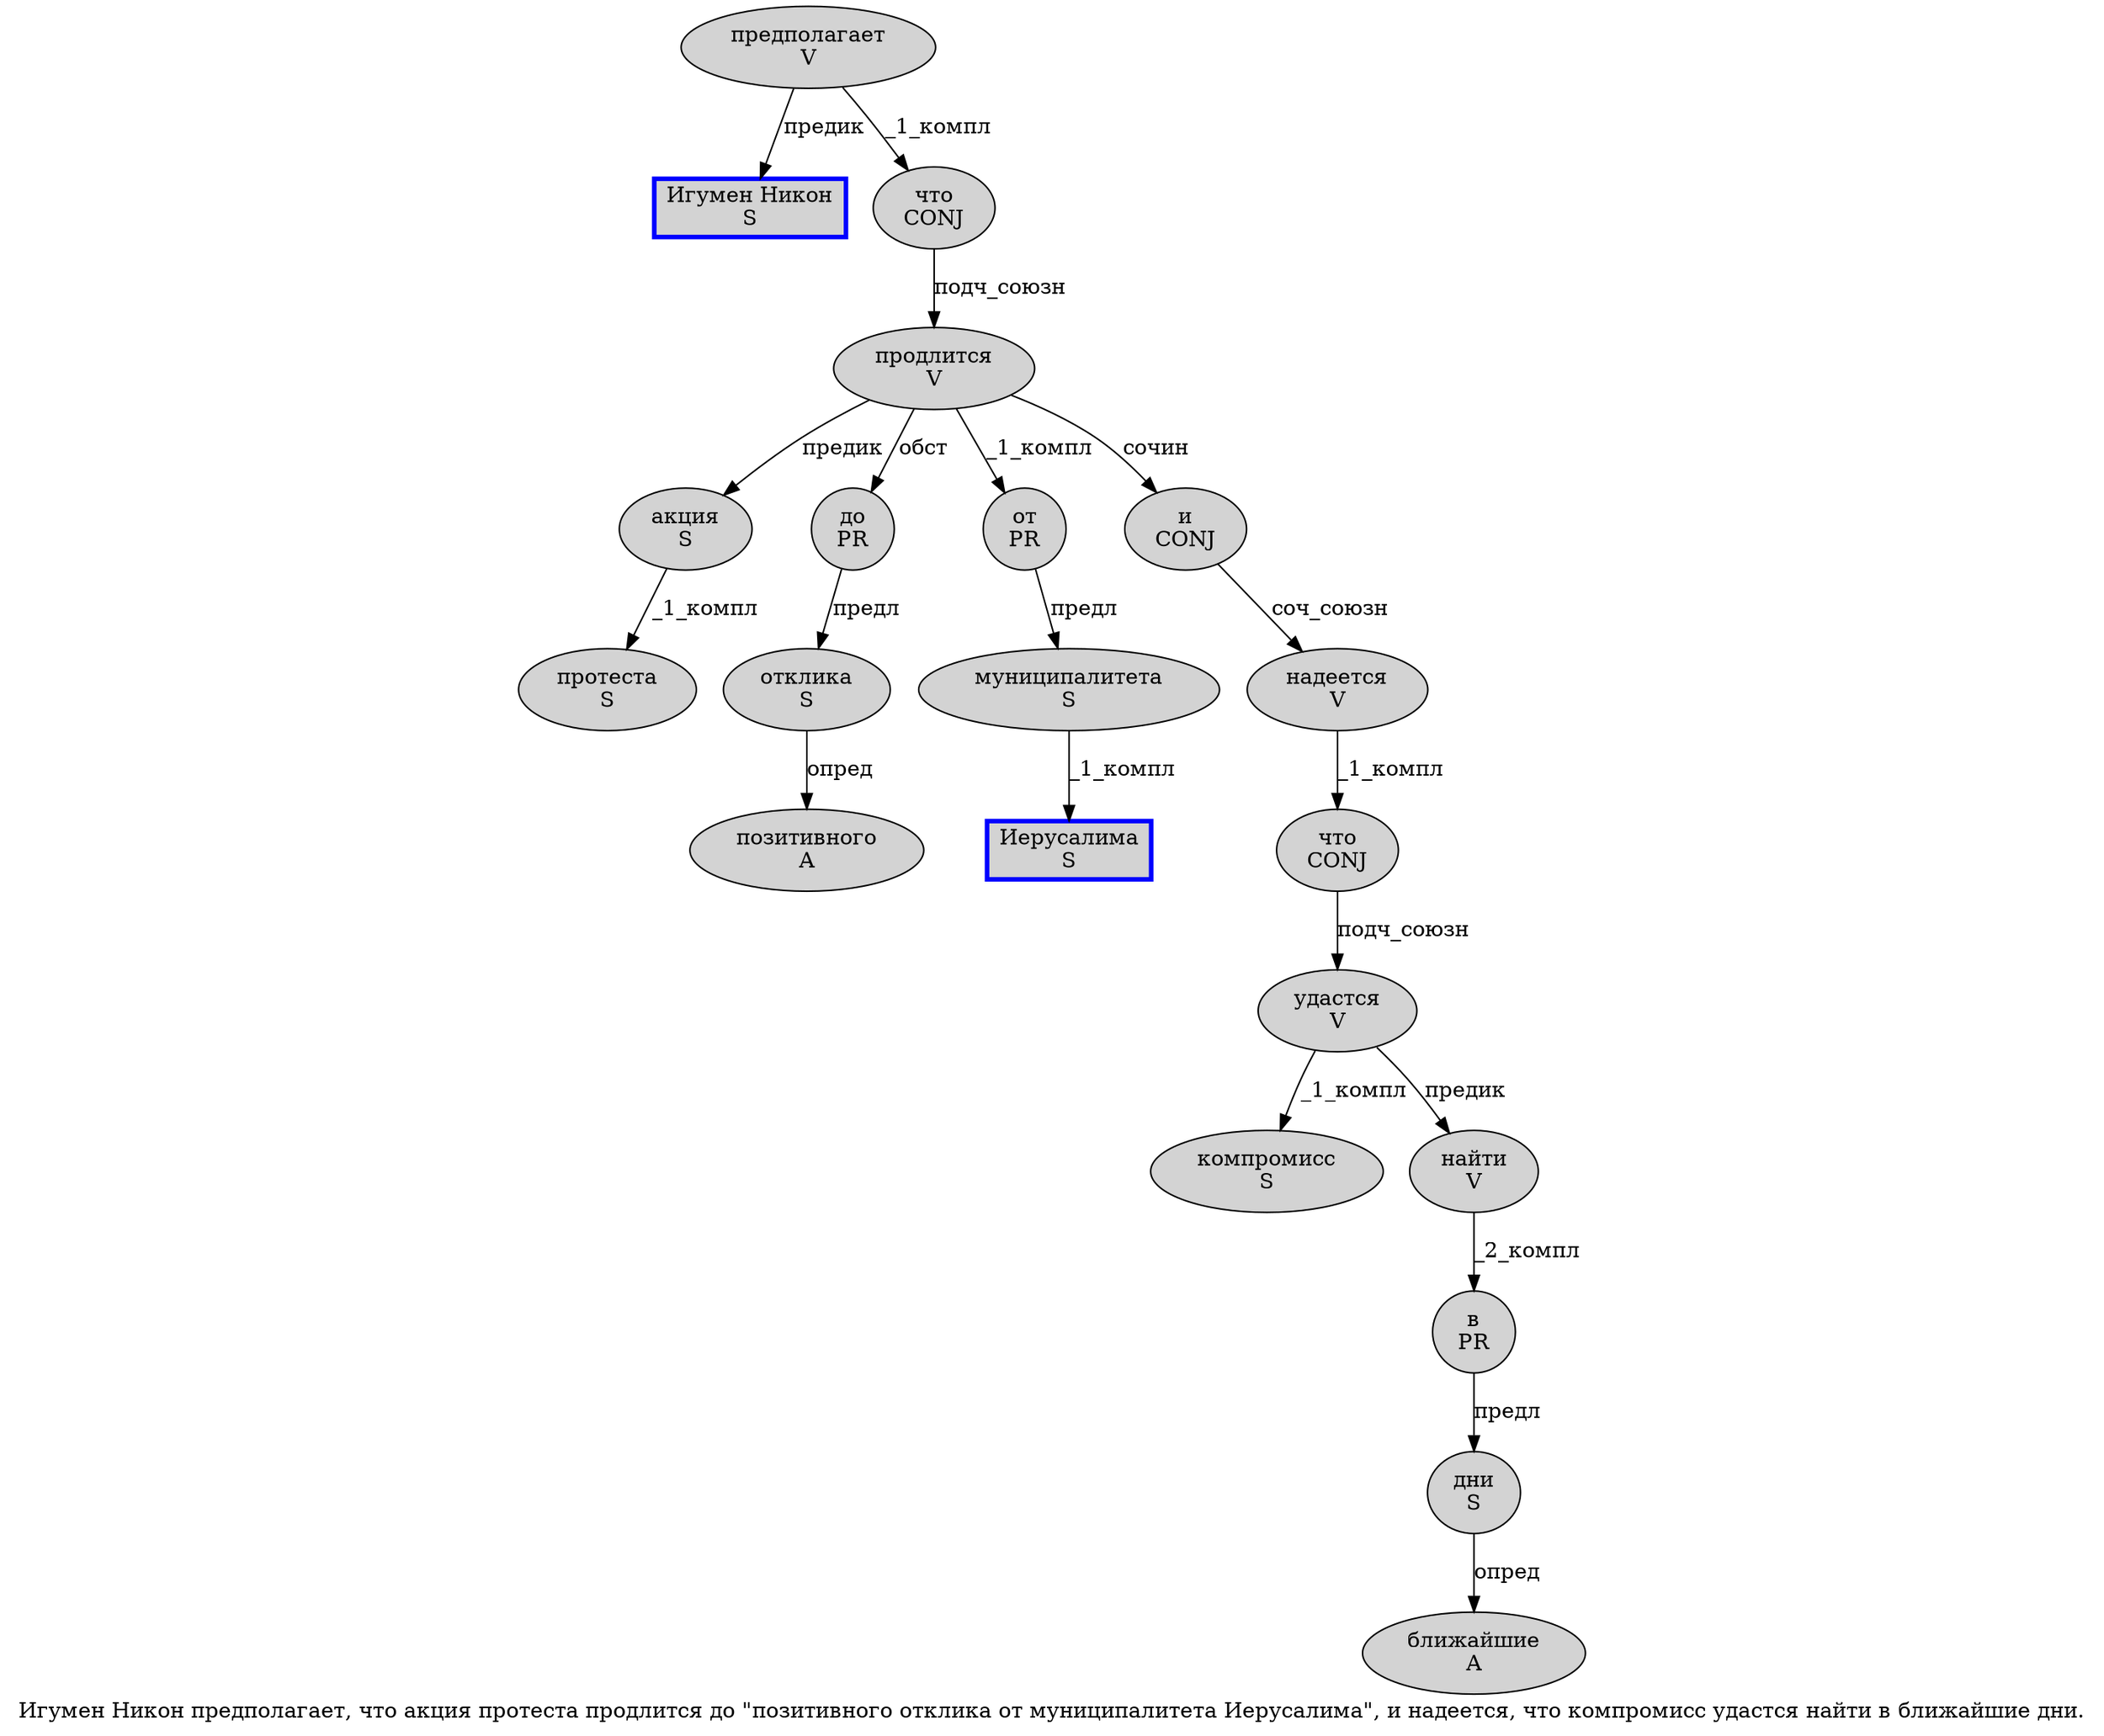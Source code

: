 digraph SENTENCE_25 {
	graph [label="Игумен Никон предполагает, что акция протеста продлится до \"позитивного отклика от муниципалитета Иерусалима\", и надеется, что компромисс удастся найти в ближайшие дни."]
	node [style=filled]
		0 [label="Игумен Никон
S" color=blue fillcolor=lightgray penwidth=3 shape=box]
		1 [label="предполагает
V" color="" fillcolor=lightgray penwidth=1 shape=ellipse]
		3 [label="что
CONJ" color="" fillcolor=lightgray penwidth=1 shape=ellipse]
		4 [label="акция
S" color="" fillcolor=lightgray penwidth=1 shape=ellipse]
		5 [label="протеста
S" color="" fillcolor=lightgray penwidth=1 shape=ellipse]
		6 [label="продлится
V" color="" fillcolor=lightgray penwidth=1 shape=ellipse]
		7 [label="до
PR" color="" fillcolor=lightgray penwidth=1 shape=ellipse]
		9 [label="позитивного
A" color="" fillcolor=lightgray penwidth=1 shape=ellipse]
		10 [label="отклика
S" color="" fillcolor=lightgray penwidth=1 shape=ellipse]
		11 [label="от
PR" color="" fillcolor=lightgray penwidth=1 shape=ellipse]
		12 [label="муниципалитета
S" color="" fillcolor=lightgray penwidth=1 shape=ellipse]
		13 [label="Иерусалима
S" color=blue fillcolor=lightgray penwidth=3 shape=box]
		16 [label="и
CONJ" color="" fillcolor=lightgray penwidth=1 shape=ellipse]
		17 [label="надеется
V" color="" fillcolor=lightgray penwidth=1 shape=ellipse]
		19 [label="что
CONJ" color="" fillcolor=lightgray penwidth=1 shape=ellipse]
		20 [label="компромисс
S" color="" fillcolor=lightgray penwidth=1 shape=ellipse]
		21 [label="удастся
V" color="" fillcolor=lightgray penwidth=1 shape=ellipse]
		22 [label="найти
V" color="" fillcolor=lightgray penwidth=1 shape=ellipse]
		23 [label="в
PR" color="" fillcolor=lightgray penwidth=1 shape=ellipse]
		24 [label="ближайшие
A" color="" fillcolor=lightgray penwidth=1 shape=ellipse]
		25 [label="дни
S" color="" fillcolor=lightgray penwidth=1 shape=ellipse]
			21 -> 20 [label="_1_компл"]
			21 -> 22 [label="предик"]
			6 -> 4 [label="предик"]
			6 -> 7 [label="обст"]
			6 -> 11 [label="_1_компл"]
			6 -> 16 [label="сочин"]
			25 -> 24 [label="опред"]
			3 -> 6 [label="подч_союзн"]
			11 -> 12 [label="предл"]
			22 -> 23 [label="_2_компл"]
			10 -> 9 [label="опред"]
			23 -> 25 [label="предл"]
			12 -> 13 [label="_1_компл"]
			17 -> 19 [label="_1_компл"]
			4 -> 5 [label="_1_компл"]
			19 -> 21 [label="подч_союзн"]
			7 -> 10 [label="предл"]
			1 -> 0 [label="предик"]
			1 -> 3 [label="_1_компл"]
			16 -> 17 [label="соч_союзн"]
}